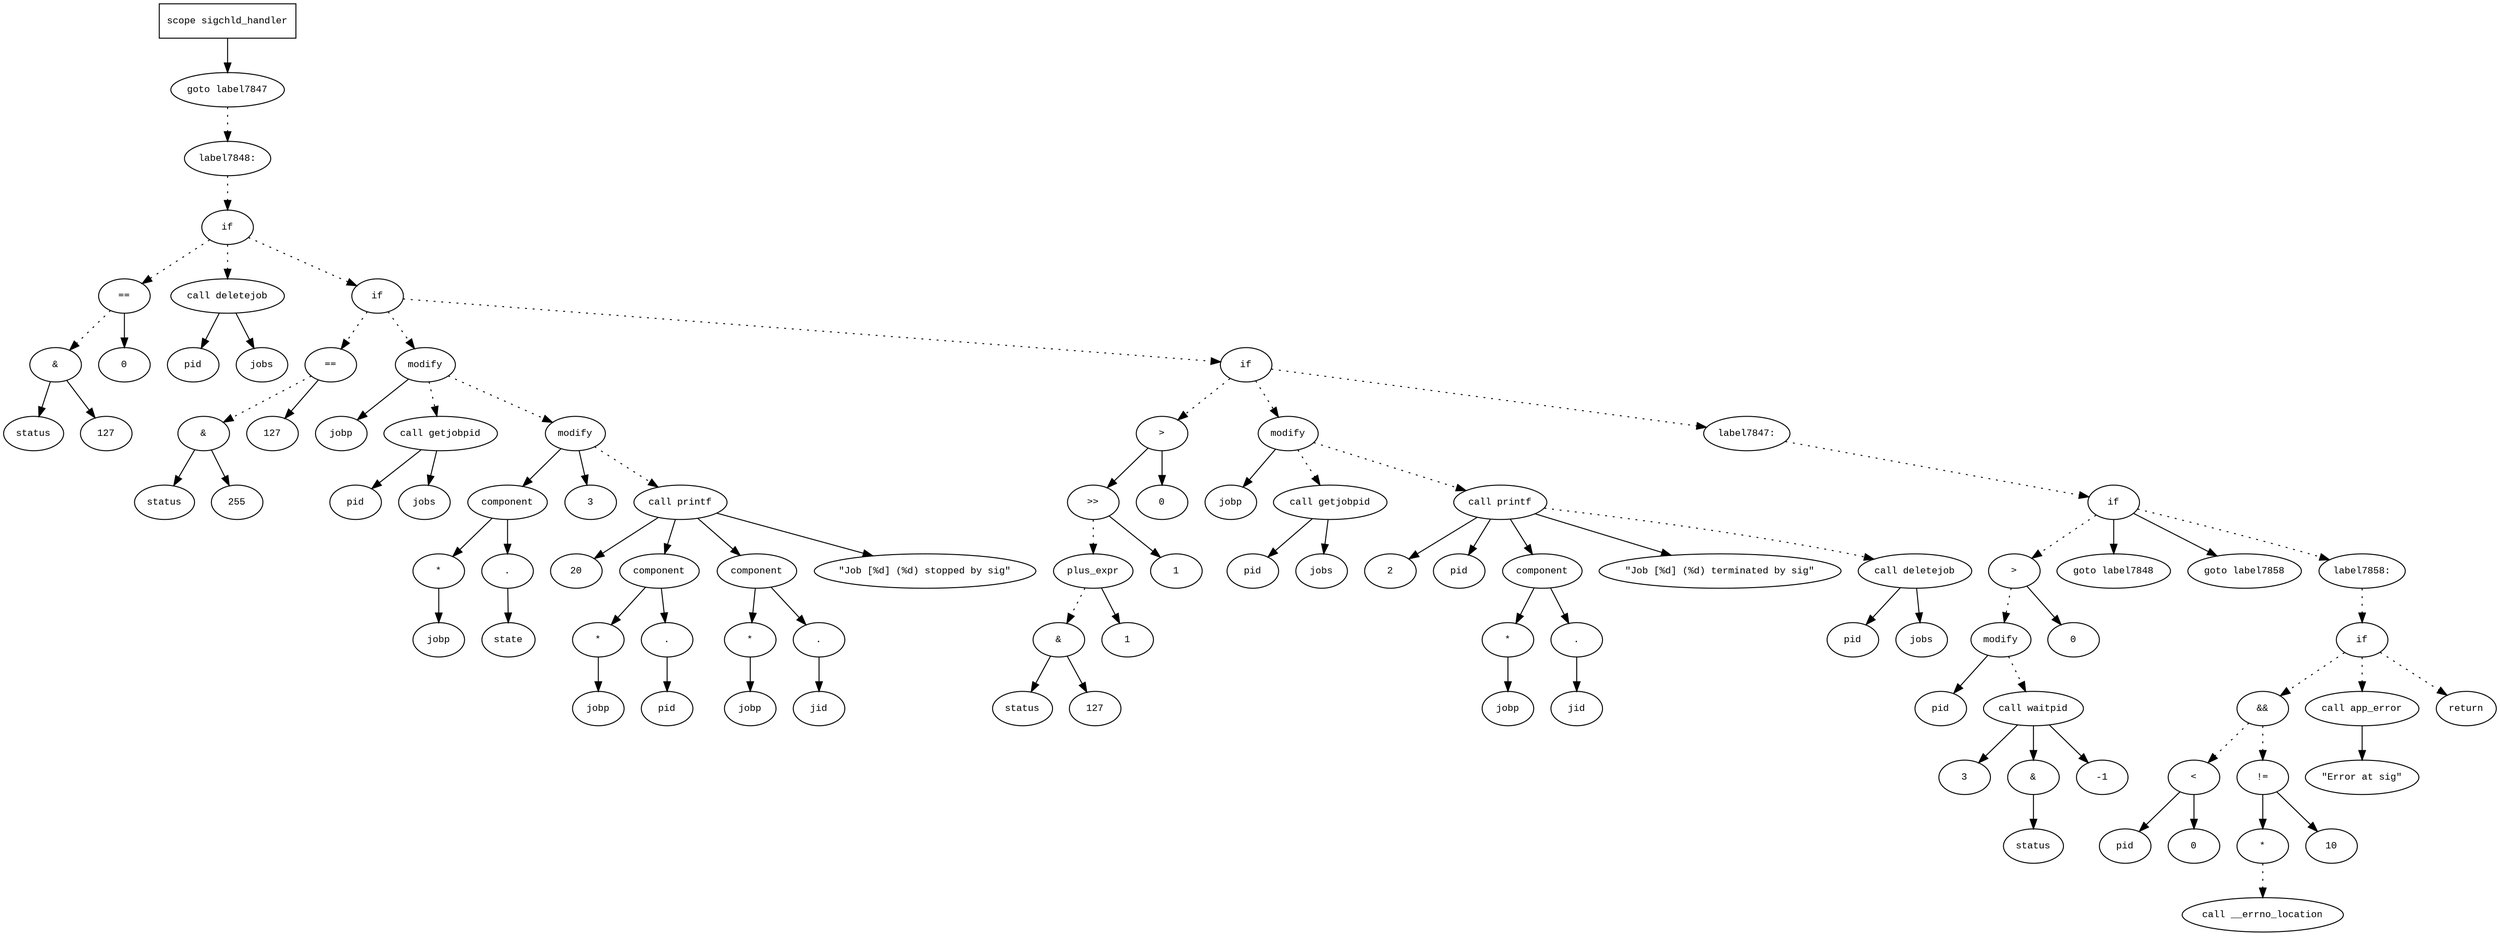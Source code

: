 digraph AST {
  graph [fontname="Times New Roman",fontsize=10];
  node  [fontname="Courier New",fontsize=10];
  edge  [fontname="Times New Roman",fontsize=10];

  node1 [label="scope sigchld_handler",shape=box];
  node2 [label="goto label7847",shape=ellipse];
  node1 -> node2;
  node3 [label="label7848:",shape=ellipse];
  node2 -> node3 [style=dotted];
  node4 [label="if",shape=ellipse];
  node3 -> node4 [style=dotted];
  node5 [label="==",shape=ellipse];
  node6 [label="&",shape=ellipse];
  node7 [label="status",shape=ellipse];
  node6 -> node7;
  node8 [label="127",shape=ellipse];
  node6 -> node8;
  node5 -> node6 [style=dotted];
  node9 [label="0",shape=ellipse];
  node5 -> node9;
  node4 -> node5 [style=dotted];
  node10 [label="call deletejob",shape=ellipse];
  node11 [label="pid",shape=ellipse];
  node10 -> node11;
  node12 [label="jobs",shape=ellipse];
  node10 -> node12;
  node4 -> node10 [style=dotted];
  node13 [label="if",shape=ellipse];
  node4 -> node13 [style=dotted];
  node14 [label="==",shape=ellipse];
  node15 [label="&",shape=ellipse];
  node16 [label="status",shape=ellipse];
  node15 -> node16;
  node17 [label="255",shape=ellipse];
  node15 -> node17;
  node14 -> node15 [style=dotted];
  node18 [label="127",shape=ellipse];
  node14 -> node18;
  node13 -> node14 [style=dotted];
  node19 [label="modify",shape=ellipse];
  node20 [label="jobp",shape=ellipse];
  node19 -> node20;
  node21 [label="call getjobpid",shape=ellipse];
  node22 [label="pid",shape=ellipse];
  node21 -> node22;
  node23 [label="jobs",shape=ellipse];
  node21 -> node23;
  node19 -> node21 [style=dotted];
  node13 -> node19 [style=dotted];
  node24 [label="modify",shape=ellipse];
  node25 [label="component",shape=ellipse];
  node24 -> node25;
  node26 [label="*",shape=ellipse];
  node27 [label="jobp",shape=ellipse];
  node26 -> node27;
  node25 -> node26;
  node28 [label=".",shape=ellipse];
  node25 -> node28;
  node29 [label="state",shape=ellipse];
  node28 -> node29;
  node30 [label="3",shape=ellipse];
  node24 -> node30;
  node19 -> node24 [style=dotted];
  node31 [label="call printf",shape=ellipse];
  node32 [label="20",shape=ellipse];
  node31 -> node32;
  node33 [label="component",shape=ellipse];
  node31 -> node33;
  node34 [label="*",shape=ellipse];
  node35 [label="jobp",shape=ellipse];
  node34 -> node35;
  node33 -> node34;
  node36 [label=".",shape=ellipse];
  node33 -> node36;
  node37 [label="pid",shape=ellipse];
  node36 -> node37;
  node38 [label="component",shape=ellipse];
  node31 -> node38;
  node39 [label="*",shape=ellipse];
  node40 [label="jobp",shape=ellipse];
  node39 -> node40;
  node38 -> node39;
  node41 [label=".",shape=ellipse];
  node38 -> node41;
  node42 [label="jid",shape=ellipse];
  node41 -> node42;
  node43 [label="\"Job [%d] (%d) stopped by sig\"",shape=ellipse];
  node31 -> node43;
  node24 -> node31 [style=dotted];
  node44 [label="if",shape=ellipse];
  node13 -> node44 [style=dotted];
  node45 [label=">",shape=ellipse];
  node46 [label=">>",shape=ellipse];
  node47 [label="plus_expr",shape=ellipse];
  node48 [label="&",shape=ellipse];
  node49 [label="status",shape=ellipse];
  node48 -> node49;
  node50 [label="127",shape=ellipse];
  node48 -> node50;
  node47 -> node48 [style=dotted];
  node51 [label="1",shape=ellipse];
  node47 -> node51;
  node46 -> node47 [style=dotted];
  node52 [label="1",shape=ellipse];
  node46 -> node52;
  node45 -> node46;
  node53 [label="0",shape=ellipse];
  node45 -> node53;
  node44 -> node45 [style=dotted];
  node54 [label="modify",shape=ellipse];
  node55 [label="jobp",shape=ellipse];
  node54 -> node55;
  node56 [label="call getjobpid",shape=ellipse];
  node57 [label="pid",shape=ellipse];
  node56 -> node57;
  node58 [label="jobs",shape=ellipse];
  node56 -> node58;
  node54 -> node56 [style=dotted];
  node44 -> node54 [style=dotted];
  node59 [label="call printf",shape=ellipse];
  node60 [label="2",shape=ellipse];
  node59 -> node60;
  node61 [label="pid",shape=ellipse];
  node59 -> node61;
  node62 [label="component",shape=ellipse];
  node59 -> node62;
  node63 [label="*",shape=ellipse];
  node64 [label="jobp",shape=ellipse];
  node63 -> node64;
  node62 -> node63;
  node65 [label=".",shape=ellipse];
  node62 -> node65;
  node66 [label="jid",shape=ellipse];
  node65 -> node66;
  node67 [label="\"Job [%d] (%d) terminated by sig\"",shape=ellipse];
  node59 -> node67;
  node54 -> node59 [style=dotted];
  node68 [label="call deletejob",shape=ellipse];
  node69 [label="pid",shape=ellipse];
  node68 -> node69;
  node70 [label="jobs",shape=ellipse];
  node68 -> node70;
  node59 -> node68 [style=dotted];
  node71 [label="label7847:",shape=ellipse];
  node44 -> node71 [style=dotted];
  node72 [label="if",shape=ellipse];
  node71 -> node72 [style=dotted];
  node73 [label=">",shape=ellipse];
  node74 [label="modify",shape=ellipse];
  node75 [label="pid",shape=ellipse];
  node74 -> node75;
  node76 [label="call waitpid",shape=ellipse];
  node77 [label="3",shape=ellipse];
  node76 -> node77;
  node78 [label="&",shape=ellipse];
  node76 -> node78;
  node79 [label="status",shape=ellipse];
  node78 -> node79;
  node80 [label="-1",shape=ellipse];
  node76 -> node80;
  node74 -> node76 [style=dotted];
  node73 -> node74 [style=dotted];
  node81 [label="0",shape=ellipse];
  node73 -> node81;
  node72 -> node73 [style=dotted];
  node82 [label="goto label7848",shape=ellipse];
  node72 -> node82;
  node83 [label="goto label7858",shape=ellipse];
  node72 -> node83;
  node84 [label="label7858:",shape=ellipse];
  node72 -> node84 [style=dotted];
  node85 [label="if",shape=ellipse];
  node84 -> node85 [style=dotted];
  node86 [label="&&",shape=ellipse];
  node87 [label="<",shape=ellipse];
  node88 [label="pid",shape=ellipse];
  node87 -> node88;
  node89 [label="0",shape=ellipse];
  node87 -> node89;
  node86 -> node87 [style=dotted];
  node90 [label="!=",shape=ellipse];
  node91 [label="*",shape=ellipse];
  node92 [label="call __errno_location",shape=ellipse];
  node91 -> node92 [style=dotted];
  node90 -> node91;
  node93 [label="10",shape=ellipse];
  node90 -> node93;
  node86 -> node90 [style=dotted];
  node85 -> node86 [style=dotted];
  node94 [label="call app_error",shape=ellipse];
  node95 [label="\"Error at sig\"",shape=ellipse];
  node94 -> node95;
  node85 -> node94 [style=dotted];
  node96 [label="return",shape=ellipse];
  node85 -> node96 [style=dotted];
} 